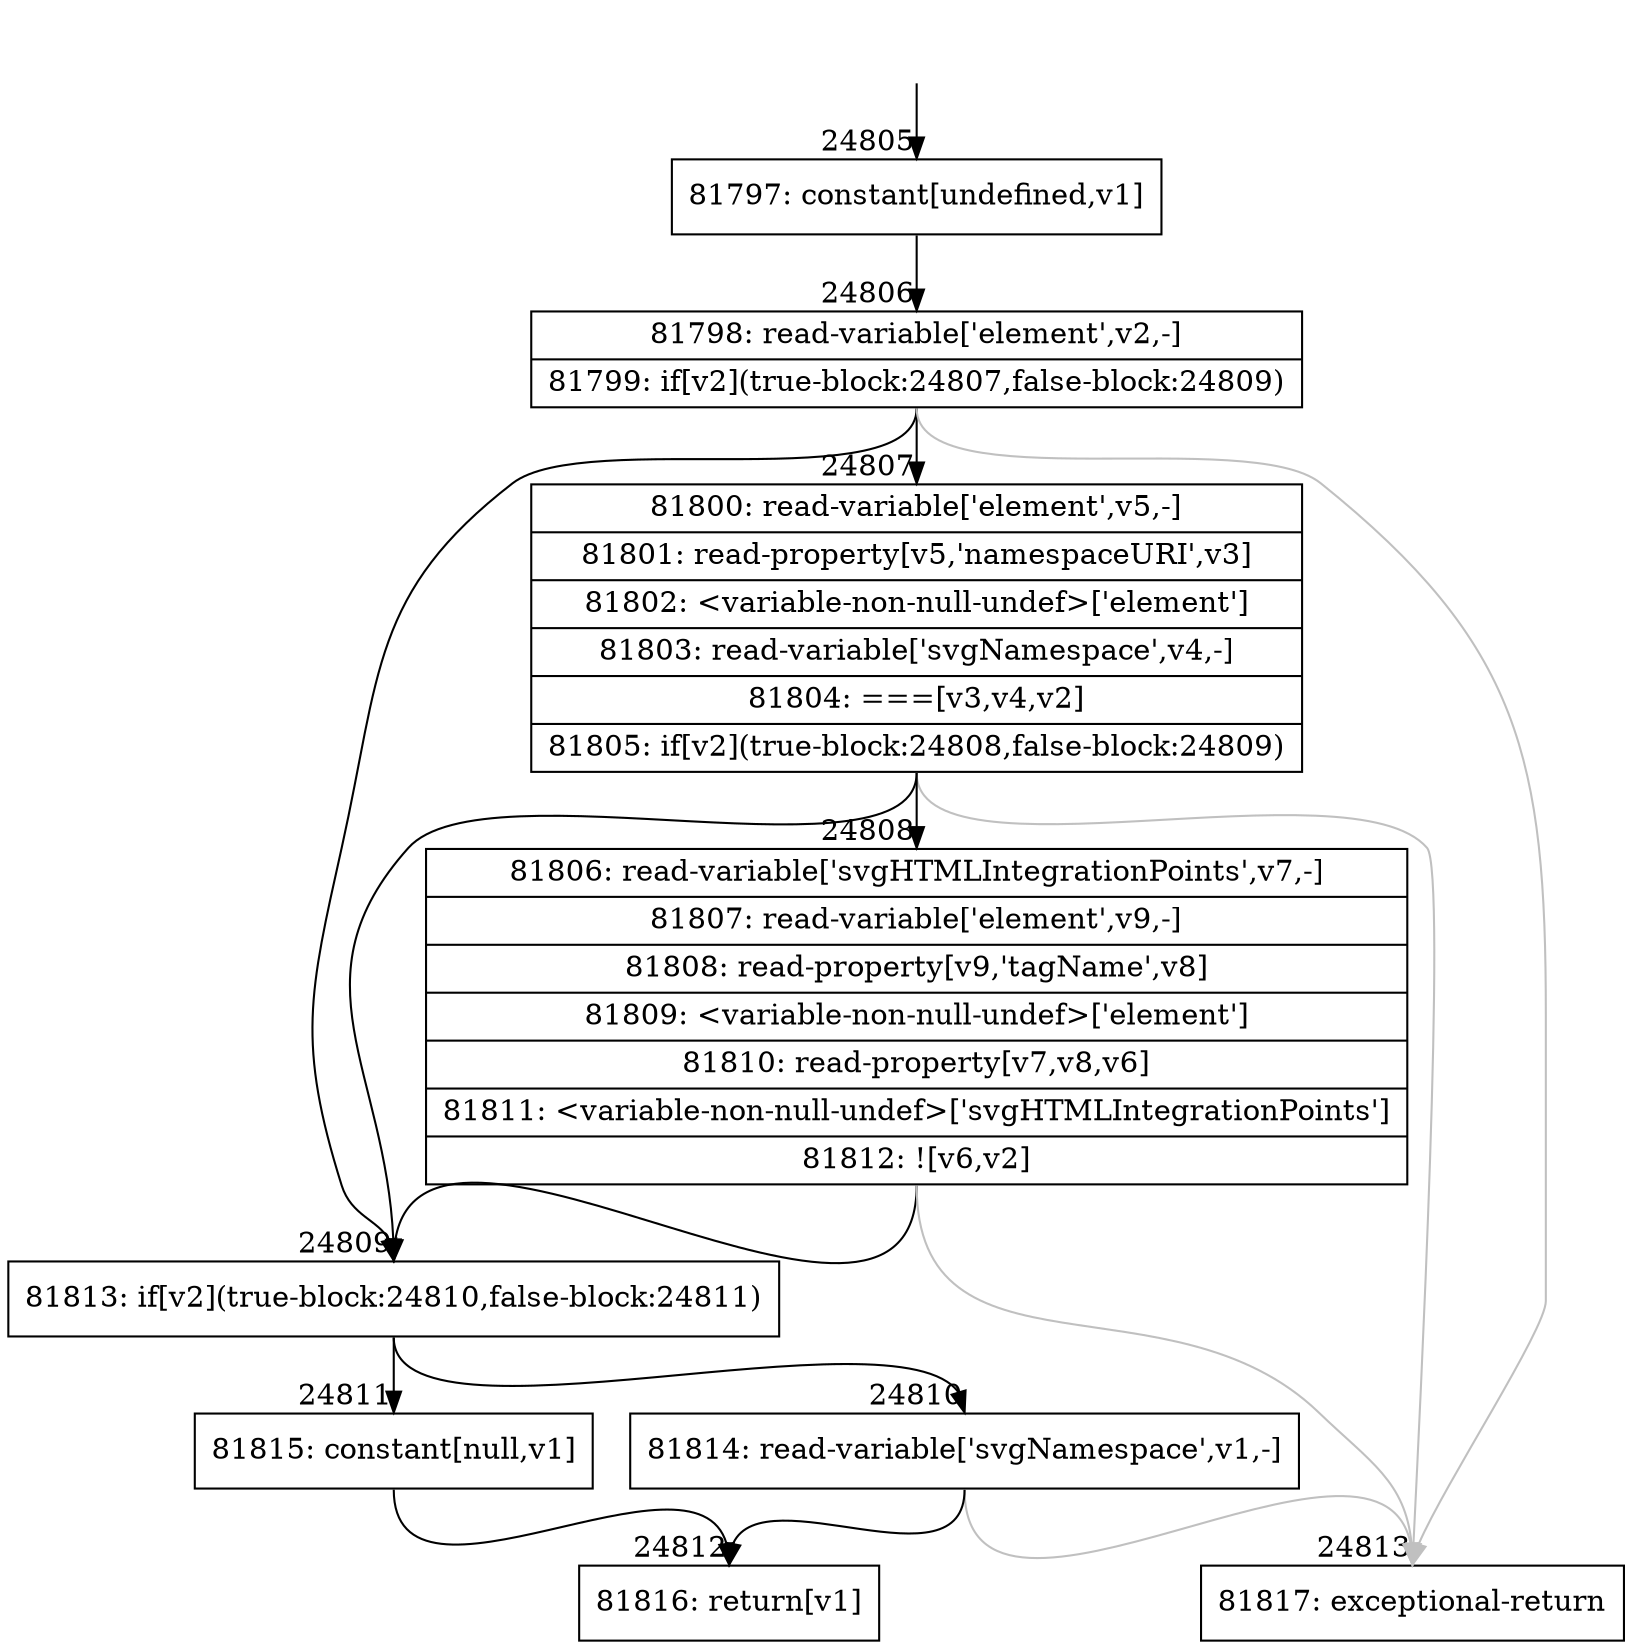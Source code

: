 digraph {
rankdir="TD"
BB_entry2178[shape=none,label=""];
BB_entry2178 -> BB24805 [tailport=s, headport=n, headlabel="    24805"]
BB24805 [shape=record label="{81797: constant[undefined,v1]}" ] 
BB24805 -> BB24806 [tailport=s, headport=n, headlabel="      24806"]
BB24806 [shape=record label="{81798: read-variable['element',v2,-]|81799: if[v2](true-block:24807,false-block:24809)}" ] 
BB24806 -> BB24809 [tailport=s, headport=n, headlabel="      24809"]
BB24806 -> BB24807 [tailport=s, headport=n, headlabel="      24807"]
BB24806 -> BB24813 [tailport=s, headport=n, color=gray, headlabel="      24813"]
BB24807 [shape=record label="{81800: read-variable['element',v5,-]|81801: read-property[v5,'namespaceURI',v3]|81802: \<variable-non-null-undef\>['element']|81803: read-variable['svgNamespace',v4,-]|81804: ===[v3,v4,v2]|81805: if[v2](true-block:24808,false-block:24809)}" ] 
BB24807 -> BB24809 [tailport=s, headport=n]
BB24807 -> BB24808 [tailport=s, headport=n, headlabel="      24808"]
BB24807 -> BB24813 [tailport=s, headport=n, color=gray]
BB24808 [shape=record label="{81806: read-variable['svgHTMLIntegrationPoints',v7,-]|81807: read-variable['element',v9,-]|81808: read-property[v9,'tagName',v8]|81809: \<variable-non-null-undef\>['element']|81810: read-property[v7,v8,v6]|81811: \<variable-non-null-undef\>['svgHTMLIntegrationPoints']|81812: ![v6,v2]}" ] 
BB24808 -> BB24809 [tailport=s, headport=n]
BB24808 -> BB24813 [tailport=s, headport=n, color=gray]
BB24809 [shape=record label="{81813: if[v2](true-block:24810,false-block:24811)}" ] 
BB24809 -> BB24810 [tailport=s, headport=n, headlabel="      24810"]
BB24809 -> BB24811 [tailport=s, headport=n, headlabel="      24811"]
BB24810 [shape=record label="{81814: read-variable['svgNamespace',v1,-]}" ] 
BB24810 -> BB24812 [tailport=s, headport=n, headlabel="      24812"]
BB24810 -> BB24813 [tailport=s, headport=n, color=gray]
BB24811 [shape=record label="{81815: constant[null,v1]}" ] 
BB24811 -> BB24812 [tailport=s, headport=n]
BB24812 [shape=record label="{81816: return[v1]}" ] 
BB24813 [shape=record label="{81817: exceptional-return}" ] 
//#$~ 46363
}
